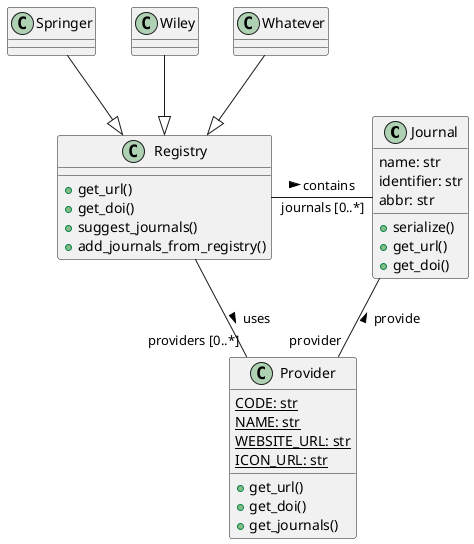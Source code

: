 @startuml

class Journal {
    name: str
    identifier: str
    abbr: str
    +serialize()
    +get_url()
    +get_doi()
}

Journal  -- "provider" Provider: provide <

class Provider {
    {static} CODE: str
    {static} NAME: str
    {static} WEBSITE_URL: str
    {static} ICON_URL: str
    +get_url()
    +get_doi()
    +get_journals()
}

class Registry {
    +get_url()
    +get_doi()
    +suggest_journals()
    +add_journals_from_registry()
}

Registry --right "journals [0..*]" Journal: contains >
Registry -- "providers [0..*]" Provider: uses >

Springer --|> Registry
Wiley --|> Registry
Whatever  --|> Registry

@enduml